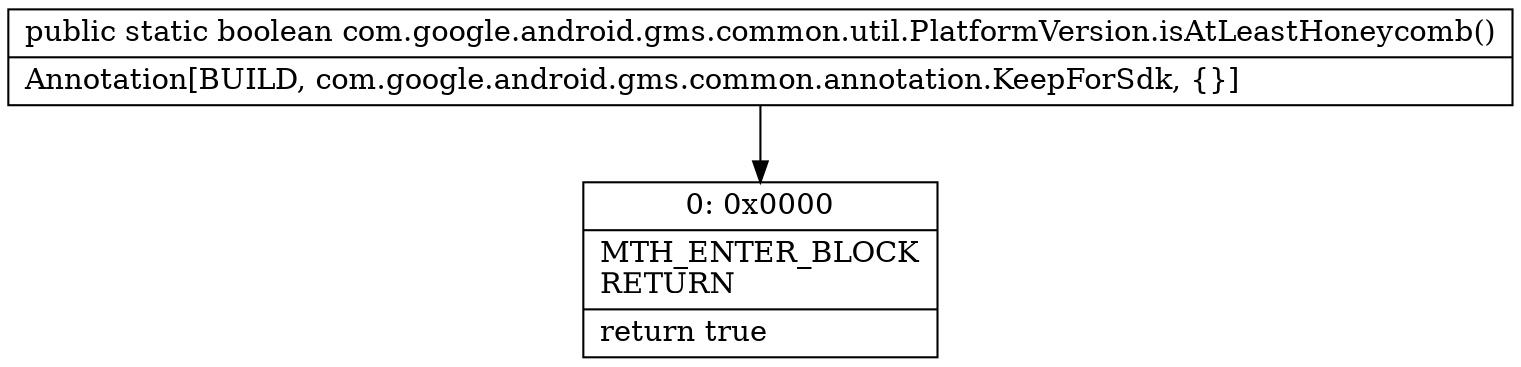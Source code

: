 digraph "CFG forcom.google.android.gms.common.util.PlatformVersion.isAtLeastHoneycomb()Z" {
Node_0 [shape=record,label="{0\:\ 0x0000|MTH_ENTER_BLOCK\lRETURN\l|return true\l}"];
MethodNode[shape=record,label="{public static boolean com.google.android.gms.common.util.PlatformVersion.isAtLeastHoneycomb()  | Annotation[BUILD, com.google.android.gms.common.annotation.KeepForSdk, \{\}]\l}"];
MethodNode -> Node_0;
}

